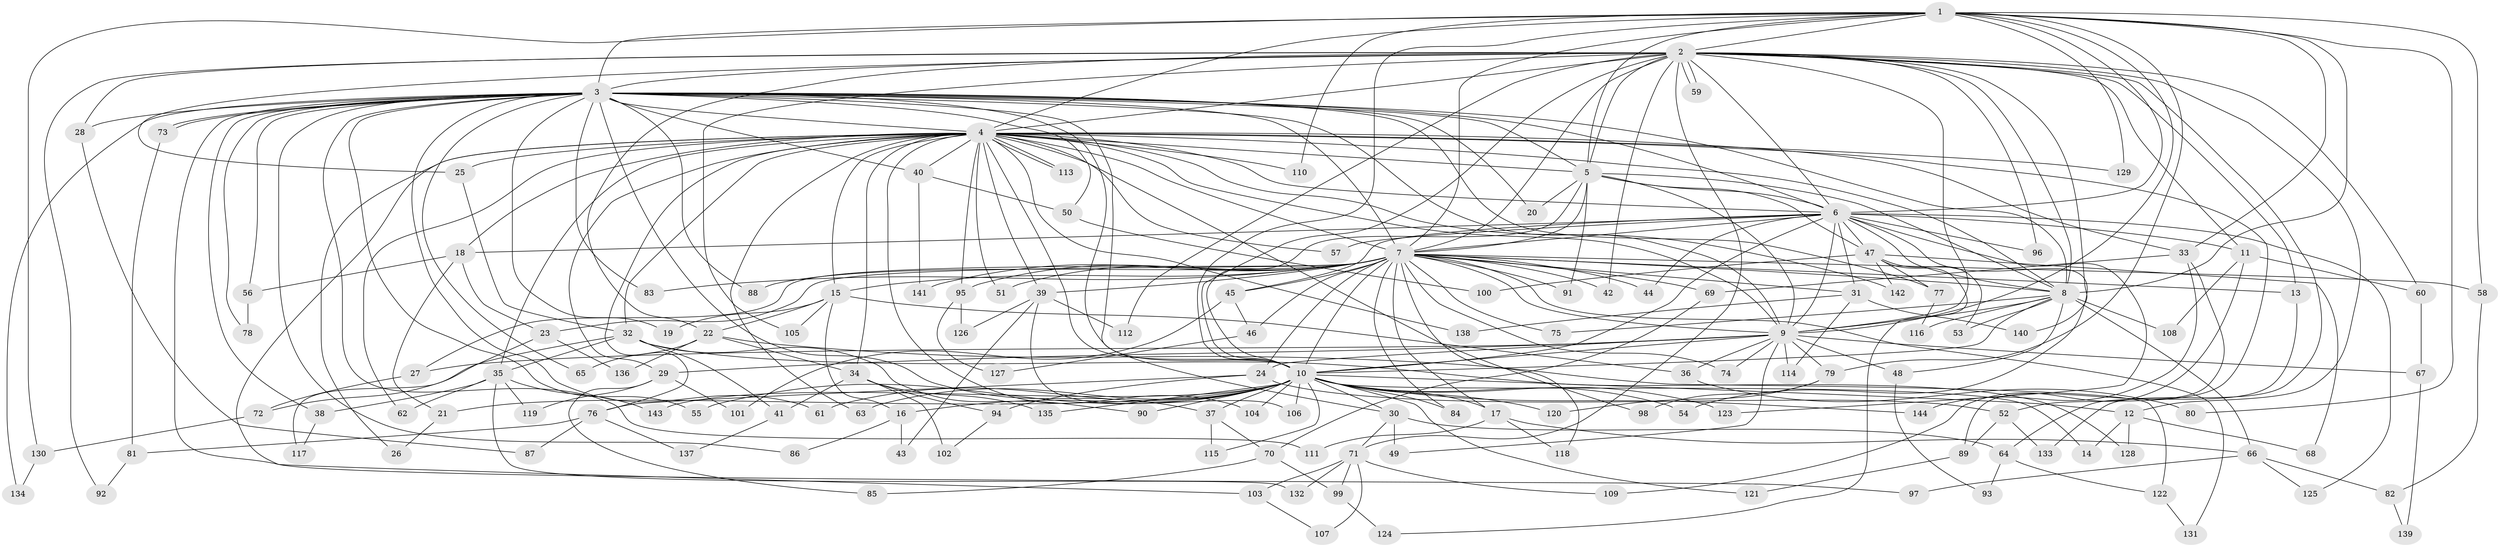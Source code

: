 // Generated by graph-tools (version 1.1) at 2025/01/03/09/25 03:01:25]
// undirected, 144 vertices, 313 edges
graph export_dot {
graph [start="1"]
  node [color=gray90,style=filled];
  1;
  2;
  3;
  4;
  5;
  6;
  7;
  8;
  9;
  10;
  11;
  12;
  13;
  14;
  15;
  16;
  17;
  18;
  19;
  20;
  21;
  22;
  23;
  24;
  25;
  26;
  27;
  28;
  29;
  30;
  31;
  32;
  33;
  34;
  35;
  36;
  37;
  38;
  39;
  40;
  41;
  42;
  43;
  44;
  45;
  46;
  47;
  48;
  49;
  50;
  51;
  52;
  53;
  54;
  55;
  56;
  57;
  58;
  59;
  60;
  61;
  62;
  63;
  64;
  65;
  66;
  67;
  68;
  69;
  70;
  71;
  72;
  73;
  74;
  75;
  76;
  77;
  78;
  79;
  80;
  81;
  82;
  83;
  84;
  85;
  86;
  87;
  88;
  89;
  90;
  91;
  92;
  93;
  94;
  95;
  96;
  97;
  98;
  99;
  100;
  101;
  102;
  103;
  104;
  105;
  106;
  107;
  108;
  109;
  110;
  111;
  112;
  113;
  114;
  115;
  116;
  117;
  118;
  119;
  120;
  121;
  122;
  123;
  124;
  125;
  126;
  127;
  128;
  129;
  130;
  131;
  132;
  133;
  134;
  135;
  136;
  137;
  138;
  139;
  140;
  141;
  142;
  143;
  144;
  1 -- 2;
  1 -- 3;
  1 -- 4;
  1 -- 5;
  1 -- 6;
  1 -- 7;
  1 -- 8;
  1 -- 9;
  1 -- 10;
  1 -- 33;
  1 -- 58;
  1 -- 79;
  1 -- 80;
  1 -- 110;
  1 -- 129;
  1 -- 130;
  2 -- 3;
  2 -- 4;
  2 -- 5;
  2 -- 6;
  2 -- 7;
  2 -- 8;
  2 -- 9;
  2 -- 10;
  2 -- 11;
  2 -- 12;
  2 -- 13;
  2 -- 22;
  2 -- 25;
  2 -- 28;
  2 -- 42;
  2 -- 59;
  2 -- 59;
  2 -- 60;
  2 -- 71;
  2 -- 92;
  2 -- 96;
  2 -- 105;
  2 -- 112;
  2 -- 133;
  2 -- 140;
  3 -- 4;
  3 -- 5;
  3 -- 6;
  3 -- 7;
  3 -- 8;
  3 -- 9;
  3 -- 10;
  3 -- 19;
  3 -- 20;
  3 -- 28;
  3 -- 30;
  3 -- 37;
  3 -- 38;
  3 -- 40;
  3 -- 50;
  3 -- 55;
  3 -- 56;
  3 -- 61;
  3 -- 65;
  3 -- 73;
  3 -- 73;
  3 -- 77;
  3 -- 78;
  3 -- 83;
  3 -- 86;
  3 -- 88;
  3 -- 97;
  3 -- 111;
  3 -- 134;
  4 -- 5;
  4 -- 6;
  4 -- 7;
  4 -- 8;
  4 -- 9;
  4 -- 10;
  4 -- 15;
  4 -- 18;
  4 -- 25;
  4 -- 26;
  4 -- 29;
  4 -- 32;
  4 -- 33;
  4 -- 34;
  4 -- 35;
  4 -- 39;
  4 -- 40;
  4 -- 51;
  4 -- 52;
  4 -- 57;
  4 -- 62;
  4 -- 63;
  4 -- 76;
  4 -- 95;
  4 -- 98;
  4 -- 103;
  4 -- 104;
  4 -- 110;
  4 -- 113;
  4 -- 113;
  4 -- 129;
  4 -- 138;
  4 -- 142;
  5 -- 6;
  5 -- 7;
  5 -- 8;
  5 -- 9;
  5 -- 10;
  5 -- 20;
  5 -- 47;
  5 -- 91;
  6 -- 7;
  6 -- 8;
  6 -- 9;
  6 -- 10;
  6 -- 11;
  6 -- 18;
  6 -- 31;
  6 -- 44;
  6 -- 45;
  6 -- 47;
  6 -- 54;
  6 -- 57;
  6 -- 96;
  6 -- 123;
  6 -- 125;
  7 -- 8;
  7 -- 9;
  7 -- 10;
  7 -- 13;
  7 -- 15;
  7 -- 17;
  7 -- 23;
  7 -- 24;
  7 -- 27;
  7 -- 31;
  7 -- 39;
  7 -- 42;
  7 -- 44;
  7 -- 45;
  7 -- 46;
  7 -- 51;
  7 -- 58;
  7 -- 69;
  7 -- 74;
  7 -- 75;
  7 -- 83;
  7 -- 84;
  7 -- 88;
  7 -- 91;
  7 -- 95;
  7 -- 118;
  7 -- 131;
  7 -- 141;
  8 -- 9;
  8 -- 10;
  8 -- 48;
  8 -- 53;
  8 -- 66;
  8 -- 75;
  8 -- 108;
  8 -- 116;
  9 -- 10;
  9 -- 24;
  9 -- 27;
  9 -- 29;
  9 -- 36;
  9 -- 48;
  9 -- 49;
  9 -- 67;
  9 -- 74;
  9 -- 79;
  9 -- 114;
  10 -- 12;
  10 -- 14;
  10 -- 16;
  10 -- 17;
  10 -- 21;
  10 -- 30;
  10 -- 37;
  10 -- 54;
  10 -- 55;
  10 -- 61;
  10 -- 63;
  10 -- 84;
  10 -- 90;
  10 -- 104;
  10 -- 106;
  10 -- 115;
  10 -- 120;
  10 -- 121;
  10 -- 123;
  10 -- 135;
  10 -- 143;
  10 -- 144;
  11 -- 60;
  11 -- 108;
  11 -- 109;
  12 -- 14;
  12 -- 68;
  12 -- 128;
  13 -- 64;
  15 -- 16;
  15 -- 19;
  15 -- 22;
  15 -- 36;
  15 -- 105;
  16 -- 43;
  16 -- 86;
  17 -- 66;
  17 -- 111;
  17 -- 118;
  18 -- 21;
  18 -- 23;
  18 -- 56;
  21 -- 26;
  22 -- 34;
  22 -- 65;
  22 -- 122;
  22 -- 136;
  23 -- 117;
  23 -- 136;
  24 -- 52;
  24 -- 76;
  24 -- 94;
  25 -- 32;
  27 -- 72;
  28 -- 87;
  29 -- 85;
  29 -- 101;
  29 -- 119;
  30 -- 49;
  30 -- 64;
  30 -- 71;
  31 -- 114;
  31 -- 138;
  31 -- 140;
  32 -- 35;
  32 -- 41;
  32 -- 72;
  32 -- 90;
  32 -- 128;
  33 -- 69;
  33 -- 89;
  33 -- 144;
  34 -- 41;
  34 -- 94;
  34 -- 102;
  34 -- 135;
  35 -- 38;
  35 -- 62;
  35 -- 119;
  35 -- 132;
  35 -- 143;
  36 -- 80;
  37 -- 70;
  37 -- 115;
  38 -- 117;
  39 -- 43;
  39 -- 106;
  39 -- 112;
  39 -- 126;
  40 -- 50;
  40 -- 141;
  41 -- 137;
  45 -- 46;
  45 -- 101;
  46 -- 127;
  47 -- 53;
  47 -- 68;
  47 -- 77;
  47 -- 100;
  47 -- 124;
  47 -- 142;
  48 -- 93;
  50 -- 100;
  52 -- 89;
  52 -- 133;
  56 -- 78;
  58 -- 82;
  60 -- 67;
  64 -- 93;
  64 -- 122;
  66 -- 82;
  66 -- 97;
  66 -- 125;
  67 -- 139;
  69 -- 70;
  70 -- 85;
  70 -- 99;
  71 -- 99;
  71 -- 103;
  71 -- 107;
  71 -- 109;
  71 -- 132;
  72 -- 130;
  73 -- 81;
  76 -- 81;
  76 -- 87;
  76 -- 137;
  77 -- 116;
  79 -- 98;
  79 -- 120;
  81 -- 92;
  82 -- 139;
  89 -- 121;
  94 -- 102;
  95 -- 126;
  95 -- 127;
  99 -- 124;
  103 -- 107;
  122 -- 131;
  130 -- 134;
}

